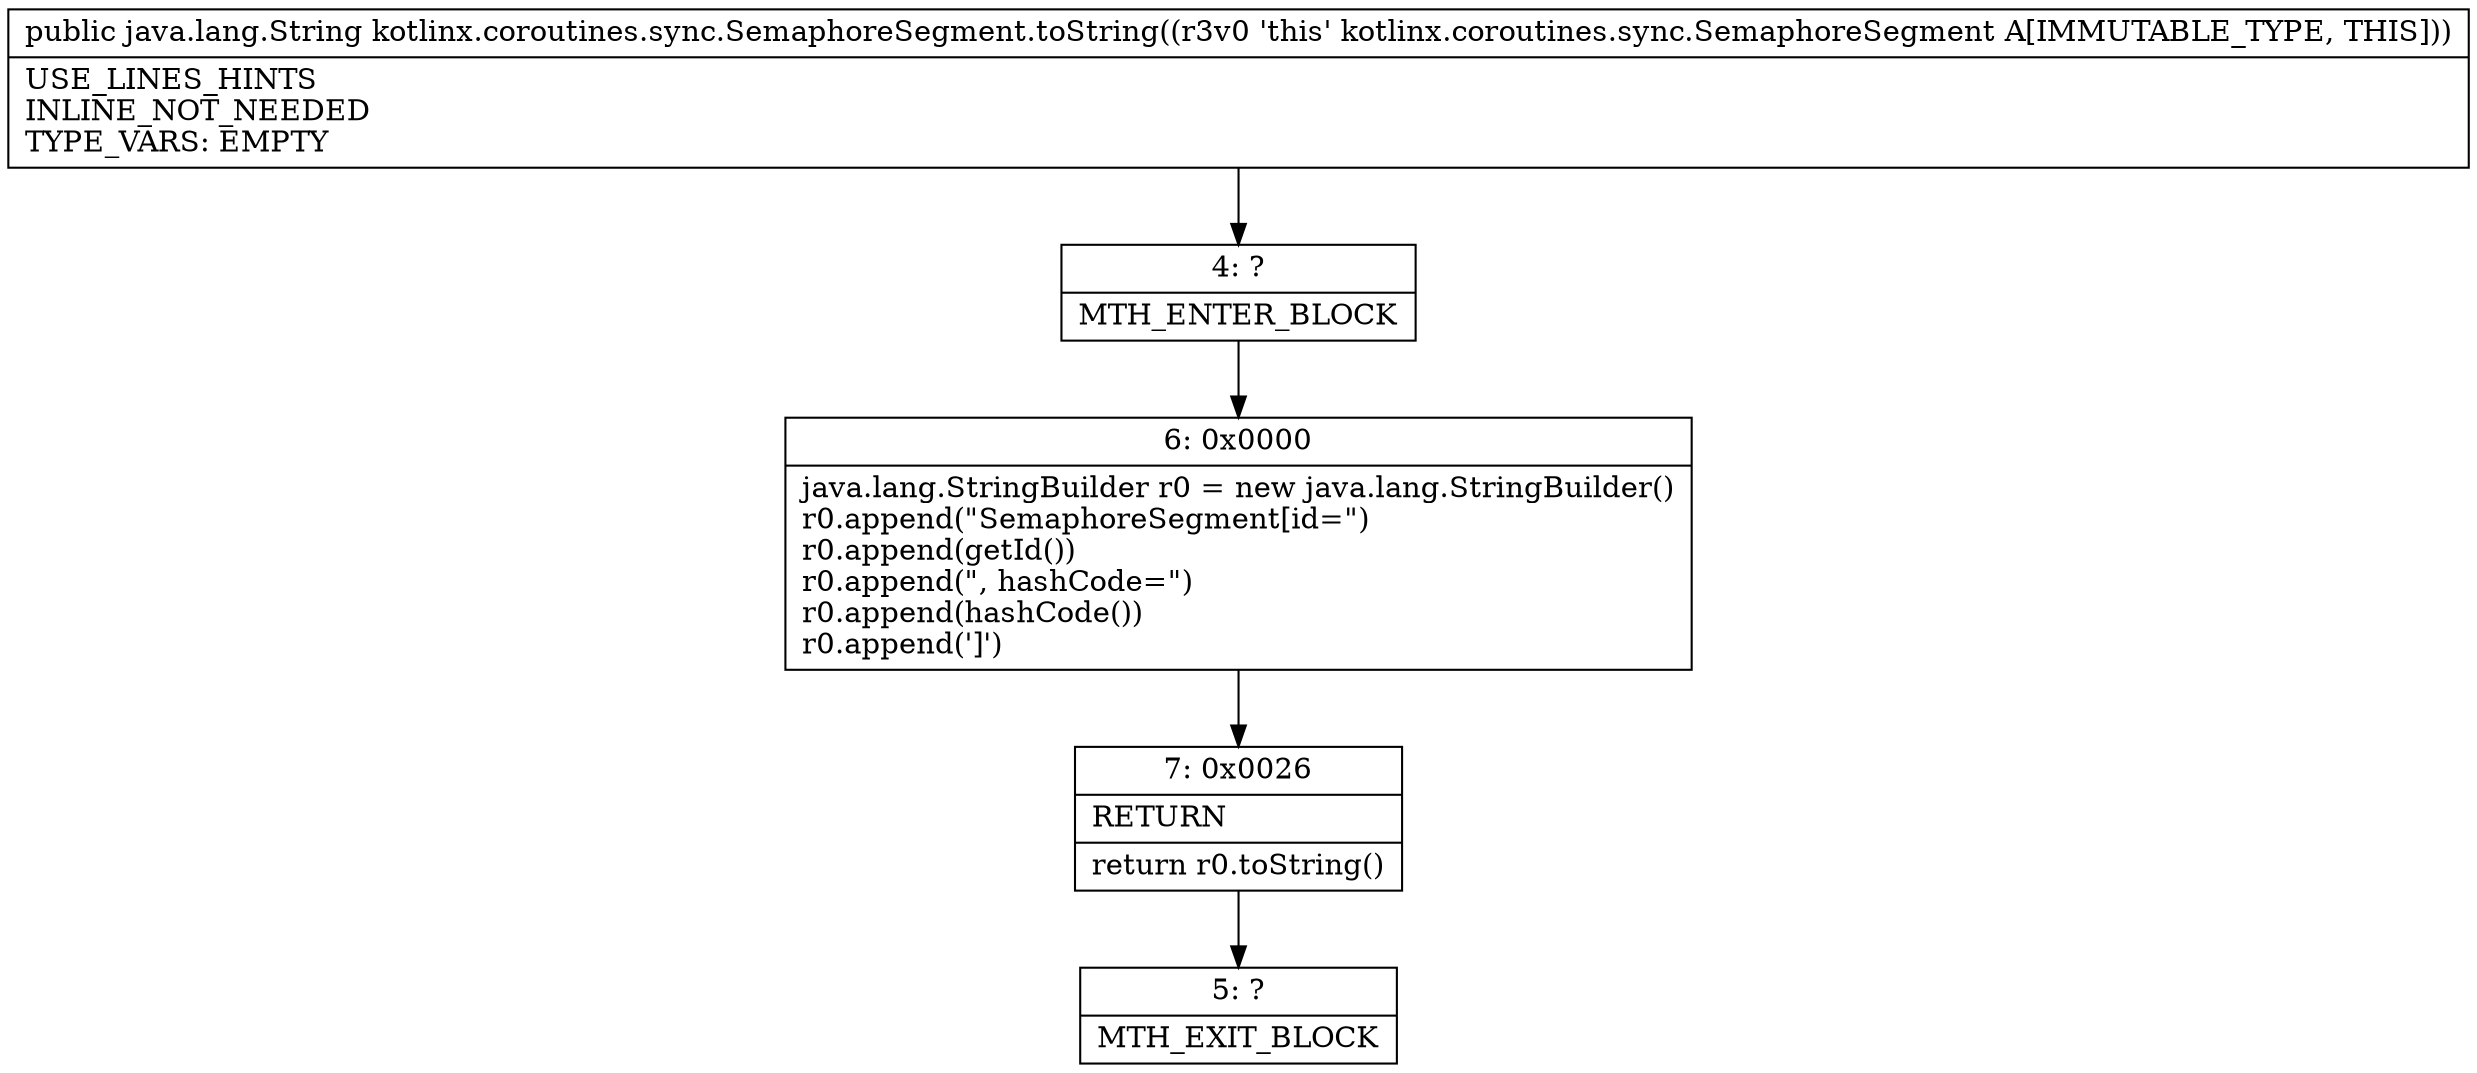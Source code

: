 digraph "CFG forkotlinx.coroutines.sync.SemaphoreSegment.toString()Ljava\/lang\/String;" {
Node_4 [shape=record,label="{4\:\ ?|MTH_ENTER_BLOCK\l}"];
Node_6 [shape=record,label="{6\:\ 0x0000|java.lang.StringBuilder r0 = new java.lang.StringBuilder()\lr0.append(\"SemaphoreSegment[id=\")\lr0.append(getId())\lr0.append(\", hashCode=\")\lr0.append(hashCode())\lr0.append(']')\l}"];
Node_7 [shape=record,label="{7\:\ 0x0026|RETURN\l|return r0.toString()\l}"];
Node_5 [shape=record,label="{5\:\ ?|MTH_EXIT_BLOCK\l}"];
MethodNode[shape=record,label="{public java.lang.String kotlinx.coroutines.sync.SemaphoreSegment.toString((r3v0 'this' kotlinx.coroutines.sync.SemaphoreSegment A[IMMUTABLE_TYPE, THIS]))  | USE_LINES_HINTS\lINLINE_NOT_NEEDED\lTYPE_VARS: EMPTY\l}"];
MethodNode -> Node_4;Node_4 -> Node_6;
Node_6 -> Node_7;
Node_7 -> Node_5;
}

